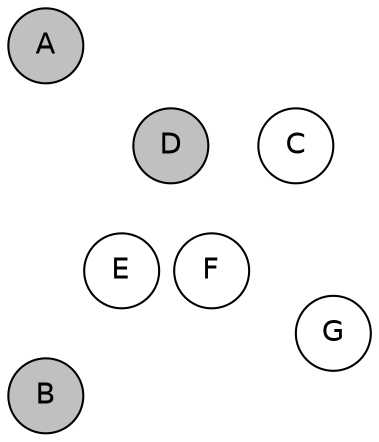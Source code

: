 
graph {

layout = circo;
mindist = .1

node [shape = circle, fontname = Helvetica, margin = 0, style = filled]
edge [style=invis]

subgraph 1 {
	E -- F -- F# -- G -- G# -- A -- A# -- B -- C -- C# -- D -- D# -- E
}

C [fillcolor = white];
C# [fillcolor = gray];
D [fillcolor = gray];
D# [fillcolor = gray];
E [fillcolor = white];
F [fillcolor = white];
F# [fillcolor = gray];
G [fillcolor = white];
G# [fillcolor = cadetblue1];
A [fillcolor = gray];
A# [fillcolor = gray];
B [fillcolor = gray];
}
